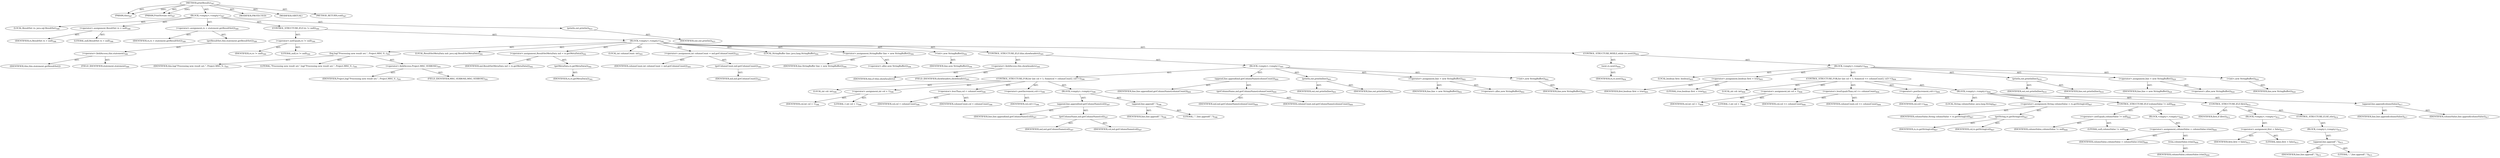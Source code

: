 digraph "printResults" {  
"111669149716" [label = <(METHOD,printResults)<SUB>587</SUB>> ]
"115964117006" [label = <(PARAM,this)<SUB>587</SUB>> ]
"115964117034" [label = <(PARAM,PrintStream out)<SUB>587</SUB>> ]
"25769803855" [label = <(BLOCK,&lt;empty&gt;,&lt;empty&gt;)<SUB>587</SUB>> ]
"94489280543" [label = <(LOCAL,ResultSet rs: java.sql.ResultSet)<SUB>588</SUB>> ]
"30064771417" [label = <(&lt;operator&gt;.assignment,ResultSet rs = null)<SUB>588</SUB>> ]
"68719477004" [label = <(IDENTIFIER,rs,ResultSet rs = null)<SUB>588</SUB>> ]
"90194313266" [label = <(LITERAL,null,ResultSet rs = null)<SUB>588</SUB>> ]
"30064771418" [label = <(&lt;operator&gt;.assignment,rs = statement.getResultSet())<SUB>589</SUB>> ]
"68719477005" [label = <(IDENTIFIER,rs,rs = statement.getResultSet())<SUB>589</SUB>> ]
"30064771419" [label = <(getResultSet,this.statement.getResultSet())<SUB>589</SUB>> ]
"30064771420" [label = <(&lt;operator&gt;.fieldAccess,this.statement)<SUB>589</SUB>> ]
"68719477006" [label = <(IDENTIFIER,this,this.statement.getResultSet())> ]
"55834574940" [label = <(FIELD_IDENTIFIER,statement,statement)<SUB>589</SUB>> ]
"47244640311" [label = <(CONTROL_STRUCTURE,IF,if (rs != null))<SUB>590</SUB>> ]
"30064771421" [label = <(&lt;operator&gt;.notEquals,rs != null)<SUB>590</SUB>> ]
"68719477007" [label = <(IDENTIFIER,rs,rs != null)<SUB>590</SUB>> ]
"90194313267" [label = <(LITERAL,null,rs != null)<SUB>590</SUB>> ]
"25769803856" [label = <(BLOCK,&lt;empty&gt;,&lt;empty&gt;)<SUB>590</SUB>> ]
"30064771422" [label = <(log,log(&quot;Processing new result set.&quot;, Project.MSG_V...)<SUB>591</SUB>> ]
"68719476772" [label = <(IDENTIFIER,this,log(&quot;Processing new result set.&quot;, Project.MSG_V...)<SUB>591</SUB>> ]
"90194313268" [label = <(LITERAL,&quot;Processing new result set.&quot;,log(&quot;Processing new result set.&quot;, Project.MSG_V...)<SUB>591</SUB>> ]
"30064771423" [label = <(&lt;operator&gt;.fieldAccess,Project.MSG_VERBOSE)<SUB>591</SUB>> ]
"68719477008" [label = <(IDENTIFIER,Project,log(&quot;Processing new result set.&quot;, Project.MSG_V...)<SUB>591</SUB>> ]
"55834574941" [label = <(FIELD_IDENTIFIER,MSG_VERBOSE,MSG_VERBOSE)<SUB>591</SUB>> ]
"94489280544" [label = <(LOCAL,ResultSetMetaData md: java.sql.ResultSetMetaData)<SUB>592</SUB>> ]
"30064771424" [label = <(&lt;operator&gt;.assignment,ResultSetMetaData md = rs.getMetaData())<SUB>592</SUB>> ]
"68719477009" [label = <(IDENTIFIER,md,ResultSetMetaData md = rs.getMetaData())<SUB>592</SUB>> ]
"30064771425" [label = <(getMetaData,rs.getMetaData())<SUB>592</SUB>> ]
"68719477010" [label = <(IDENTIFIER,rs,rs.getMetaData())<SUB>592</SUB>> ]
"94489280545" [label = <(LOCAL,int columnCount: int)<SUB>593</SUB>> ]
"30064771426" [label = <(&lt;operator&gt;.assignment,int columnCount = md.getColumnCount())<SUB>593</SUB>> ]
"68719477011" [label = <(IDENTIFIER,columnCount,int columnCount = md.getColumnCount())<SUB>593</SUB>> ]
"30064771427" [label = <(getColumnCount,md.getColumnCount())<SUB>593</SUB>> ]
"68719477012" [label = <(IDENTIFIER,md,md.getColumnCount())<SUB>593</SUB>> ]
"94489280546" [label = <(LOCAL,StringBuffer line: java.lang.StringBuffer)<SUB>594</SUB>> ]
"30064771428" [label = <(&lt;operator&gt;.assignment,StringBuffer line = new StringBuffer())<SUB>594</SUB>> ]
"68719477013" [label = <(IDENTIFIER,line,StringBuffer line = new StringBuffer())<SUB>594</SUB>> ]
"30064771429" [label = <(&lt;operator&gt;.alloc,new StringBuffer())<SUB>594</SUB>> ]
"30064771430" [label = <(&lt;init&gt;,new StringBuffer())<SUB>594</SUB>> ]
"68719477014" [label = <(IDENTIFIER,line,new StringBuffer())<SUB>594</SUB>> ]
"47244640312" [label = <(CONTROL_STRUCTURE,IF,if (this.showheaders))<SUB>595</SUB>> ]
"30064771431" [label = <(&lt;operator&gt;.fieldAccess,this.showheaders)<SUB>595</SUB>> ]
"68719477015" [label = <(IDENTIFIER,this,if (this.showheaders))> ]
"55834574942" [label = <(FIELD_IDENTIFIER,showheaders,showheaders)<SUB>595</SUB>> ]
"25769803857" [label = <(BLOCK,&lt;empty&gt;,&lt;empty&gt;)<SUB>595</SUB>> ]
"47244640313" [label = <(CONTROL_STRUCTURE,FOR,for (int col = 1; Some(col &lt; columnCount); col++))<SUB>596</SUB>> ]
"94489280547" [label = <(LOCAL,int col: int)<SUB>596</SUB>> ]
"30064771432" [label = <(&lt;operator&gt;.assignment,int col = 1)<SUB>596</SUB>> ]
"68719477016" [label = <(IDENTIFIER,col,int col = 1)<SUB>596</SUB>> ]
"90194313269" [label = <(LITERAL,1,int col = 1)<SUB>596</SUB>> ]
"30064771433" [label = <(&lt;operator&gt;.lessThan,col &lt; columnCount)<SUB>596</SUB>> ]
"68719477017" [label = <(IDENTIFIER,col,col &lt; columnCount)<SUB>596</SUB>> ]
"68719477018" [label = <(IDENTIFIER,columnCount,col &lt; columnCount)<SUB>596</SUB>> ]
"30064771434" [label = <(&lt;operator&gt;.postIncrement,col++)<SUB>596</SUB>> ]
"68719477019" [label = <(IDENTIFIER,col,col++)<SUB>596</SUB>> ]
"25769803858" [label = <(BLOCK,&lt;empty&gt;,&lt;empty&gt;)<SUB>596</SUB>> ]
"30064771435" [label = <(append,line.append(md.getColumnName(col)))<SUB>597</SUB>> ]
"68719477020" [label = <(IDENTIFIER,line,line.append(md.getColumnName(col)))<SUB>597</SUB>> ]
"30064771436" [label = <(getColumnName,md.getColumnName(col))<SUB>597</SUB>> ]
"68719477021" [label = <(IDENTIFIER,md,md.getColumnName(col))<SUB>597</SUB>> ]
"68719477022" [label = <(IDENTIFIER,col,md.getColumnName(col))<SUB>597</SUB>> ]
"30064771437" [label = <(append,line.append(&quot;,&quot;))<SUB>598</SUB>> ]
"68719477023" [label = <(IDENTIFIER,line,line.append(&quot;,&quot;))<SUB>598</SUB>> ]
"90194313270" [label = <(LITERAL,&quot;,&quot;,line.append(&quot;,&quot;))<SUB>598</SUB>> ]
"30064771438" [label = <(append,line.append(md.getColumnName(columnCount)))<SUB>600</SUB>> ]
"68719477024" [label = <(IDENTIFIER,line,line.append(md.getColumnName(columnCount)))<SUB>600</SUB>> ]
"30064771439" [label = <(getColumnName,md.getColumnName(columnCount))<SUB>600</SUB>> ]
"68719477025" [label = <(IDENTIFIER,md,md.getColumnName(columnCount))<SUB>600</SUB>> ]
"68719477026" [label = <(IDENTIFIER,columnCount,md.getColumnName(columnCount))<SUB>600</SUB>> ]
"30064771440" [label = <(println,out.println(line))<SUB>601</SUB>> ]
"68719477027" [label = <(IDENTIFIER,out,out.println(line))<SUB>601</SUB>> ]
"68719477028" [label = <(IDENTIFIER,line,out.println(line))<SUB>601</SUB>> ]
"30064771441" [label = <(&lt;operator&gt;.assignment,line = new StringBuffer())<SUB>602</SUB>> ]
"68719477029" [label = <(IDENTIFIER,line,line = new StringBuffer())<SUB>602</SUB>> ]
"30064771442" [label = <(&lt;operator&gt;.alloc,new StringBuffer())<SUB>602</SUB>> ]
"30064771443" [label = <(&lt;init&gt;,new StringBuffer())<SUB>602</SUB>> ]
"68719477030" [label = <(IDENTIFIER,line,new StringBuffer())<SUB>602</SUB>> ]
"47244640314" [label = <(CONTROL_STRUCTURE,WHILE,while (rs.next()))<SUB>604</SUB>> ]
"30064771444" [label = <(next,rs.next())<SUB>604</SUB>> ]
"68719477031" [label = <(IDENTIFIER,rs,rs.next())<SUB>604</SUB>> ]
"25769803859" [label = <(BLOCK,&lt;empty&gt;,&lt;empty&gt;)<SUB>604</SUB>> ]
"94489280548" [label = <(LOCAL,boolean first: boolean)<SUB>605</SUB>> ]
"30064771445" [label = <(&lt;operator&gt;.assignment,boolean first = true)<SUB>605</SUB>> ]
"68719477032" [label = <(IDENTIFIER,first,boolean first = true)<SUB>605</SUB>> ]
"90194313271" [label = <(LITERAL,true,boolean first = true)<SUB>605</SUB>> ]
"47244640315" [label = <(CONTROL_STRUCTURE,FOR,for (int col = 1; Some(col &lt;= columnCount); col++))<SUB>606</SUB>> ]
"94489280549" [label = <(LOCAL,int col: int)<SUB>606</SUB>> ]
"30064771446" [label = <(&lt;operator&gt;.assignment,int col = 1)<SUB>606</SUB>> ]
"68719477033" [label = <(IDENTIFIER,col,int col = 1)<SUB>606</SUB>> ]
"90194313272" [label = <(LITERAL,1,int col = 1)<SUB>606</SUB>> ]
"30064771447" [label = <(&lt;operator&gt;.lessEqualsThan,col &lt;= columnCount)<SUB>606</SUB>> ]
"68719477034" [label = <(IDENTIFIER,col,col &lt;= columnCount)<SUB>606</SUB>> ]
"68719477035" [label = <(IDENTIFIER,columnCount,col &lt;= columnCount)<SUB>606</SUB>> ]
"30064771448" [label = <(&lt;operator&gt;.postIncrement,col++)<SUB>606</SUB>> ]
"68719477036" [label = <(IDENTIFIER,col,col++)<SUB>606</SUB>> ]
"25769803860" [label = <(BLOCK,&lt;empty&gt;,&lt;empty&gt;)<SUB>606</SUB>> ]
"94489280550" [label = <(LOCAL,String columnValue: java.lang.String)<SUB>607</SUB>> ]
"30064771449" [label = <(&lt;operator&gt;.assignment,String columnValue = rs.getString(col))<SUB>607</SUB>> ]
"68719477037" [label = <(IDENTIFIER,columnValue,String columnValue = rs.getString(col))<SUB>607</SUB>> ]
"30064771450" [label = <(getString,rs.getString(col))<SUB>607</SUB>> ]
"68719477038" [label = <(IDENTIFIER,rs,rs.getString(col))<SUB>607</SUB>> ]
"68719477039" [label = <(IDENTIFIER,col,rs.getString(col))<SUB>607</SUB>> ]
"47244640316" [label = <(CONTROL_STRUCTURE,IF,if (columnValue != null))<SUB>608</SUB>> ]
"30064771451" [label = <(&lt;operator&gt;.notEquals,columnValue != null)<SUB>608</SUB>> ]
"68719477040" [label = <(IDENTIFIER,columnValue,columnValue != null)<SUB>608</SUB>> ]
"90194313273" [label = <(LITERAL,null,columnValue != null)<SUB>608</SUB>> ]
"25769803861" [label = <(BLOCK,&lt;empty&gt;,&lt;empty&gt;)<SUB>608</SUB>> ]
"30064771452" [label = <(&lt;operator&gt;.assignment,columnValue = columnValue.trim())<SUB>609</SUB>> ]
"68719477041" [label = <(IDENTIFIER,columnValue,columnValue = columnValue.trim())<SUB>609</SUB>> ]
"30064771453" [label = <(trim,columnValue.trim())<SUB>609</SUB>> ]
"68719477042" [label = <(IDENTIFIER,columnValue,columnValue.trim())<SUB>609</SUB>> ]
"47244640317" [label = <(CONTROL_STRUCTURE,IF,if (first))<SUB>612</SUB>> ]
"68719477043" [label = <(IDENTIFIER,first,if (first))<SUB>612</SUB>> ]
"25769803862" [label = <(BLOCK,&lt;empty&gt;,&lt;empty&gt;)<SUB>612</SUB>> ]
"30064771454" [label = <(&lt;operator&gt;.assignment,first = false)<SUB>613</SUB>> ]
"68719477044" [label = <(IDENTIFIER,first,first = false)<SUB>613</SUB>> ]
"90194313274" [label = <(LITERAL,false,first = false)<SUB>613</SUB>> ]
"47244640318" [label = <(CONTROL_STRUCTURE,ELSE,else)<SUB>614</SUB>> ]
"25769803863" [label = <(BLOCK,&lt;empty&gt;,&lt;empty&gt;)<SUB>614</SUB>> ]
"30064771455" [label = <(append,line.append(&quot;,&quot;))<SUB>615</SUB>> ]
"68719477045" [label = <(IDENTIFIER,line,line.append(&quot;,&quot;))<SUB>615</SUB>> ]
"90194313275" [label = <(LITERAL,&quot;,&quot;,line.append(&quot;,&quot;))<SUB>615</SUB>> ]
"30064771456" [label = <(append,line.append(columnValue))<SUB>617</SUB>> ]
"68719477046" [label = <(IDENTIFIER,line,line.append(columnValue))<SUB>617</SUB>> ]
"68719477047" [label = <(IDENTIFIER,columnValue,line.append(columnValue))<SUB>617</SUB>> ]
"30064771457" [label = <(println,out.println(line))<SUB>619</SUB>> ]
"68719477048" [label = <(IDENTIFIER,out,out.println(line))<SUB>619</SUB>> ]
"68719477049" [label = <(IDENTIFIER,line,out.println(line))<SUB>619</SUB>> ]
"30064771458" [label = <(&lt;operator&gt;.assignment,line = new StringBuffer())<SUB>620</SUB>> ]
"68719477050" [label = <(IDENTIFIER,line,line = new StringBuffer())<SUB>620</SUB>> ]
"30064771459" [label = <(&lt;operator&gt;.alloc,new StringBuffer())<SUB>620</SUB>> ]
"30064771460" [label = <(&lt;init&gt;,new StringBuffer())<SUB>620</SUB>> ]
"68719477051" [label = <(IDENTIFIER,line,new StringBuffer())<SUB>620</SUB>> ]
"30064771461" [label = <(println,out.println())<SUB>623</SUB>> ]
"68719477052" [label = <(IDENTIFIER,out,out.println())<SUB>623</SUB>> ]
"133143986238" [label = <(MODIFIER,PROTECTED)> ]
"133143986239" [label = <(MODIFIER,VIRTUAL)> ]
"128849018900" [label = <(METHOD_RETURN,void)<SUB>587</SUB>> ]
  "111669149716" -> "115964117006"  [ label = "AST: "] 
  "111669149716" -> "115964117034"  [ label = "AST: "] 
  "111669149716" -> "25769803855"  [ label = "AST: "] 
  "111669149716" -> "133143986238"  [ label = "AST: "] 
  "111669149716" -> "133143986239"  [ label = "AST: "] 
  "111669149716" -> "128849018900"  [ label = "AST: "] 
  "25769803855" -> "94489280543"  [ label = "AST: "] 
  "25769803855" -> "30064771417"  [ label = "AST: "] 
  "25769803855" -> "30064771418"  [ label = "AST: "] 
  "25769803855" -> "47244640311"  [ label = "AST: "] 
  "25769803855" -> "30064771461"  [ label = "AST: "] 
  "30064771417" -> "68719477004"  [ label = "AST: "] 
  "30064771417" -> "90194313266"  [ label = "AST: "] 
  "30064771418" -> "68719477005"  [ label = "AST: "] 
  "30064771418" -> "30064771419"  [ label = "AST: "] 
  "30064771419" -> "30064771420"  [ label = "AST: "] 
  "30064771420" -> "68719477006"  [ label = "AST: "] 
  "30064771420" -> "55834574940"  [ label = "AST: "] 
  "47244640311" -> "30064771421"  [ label = "AST: "] 
  "47244640311" -> "25769803856"  [ label = "AST: "] 
  "30064771421" -> "68719477007"  [ label = "AST: "] 
  "30064771421" -> "90194313267"  [ label = "AST: "] 
  "25769803856" -> "30064771422"  [ label = "AST: "] 
  "25769803856" -> "94489280544"  [ label = "AST: "] 
  "25769803856" -> "30064771424"  [ label = "AST: "] 
  "25769803856" -> "94489280545"  [ label = "AST: "] 
  "25769803856" -> "30064771426"  [ label = "AST: "] 
  "25769803856" -> "94489280546"  [ label = "AST: "] 
  "25769803856" -> "30064771428"  [ label = "AST: "] 
  "25769803856" -> "30064771430"  [ label = "AST: "] 
  "25769803856" -> "47244640312"  [ label = "AST: "] 
  "25769803856" -> "47244640314"  [ label = "AST: "] 
  "30064771422" -> "68719476772"  [ label = "AST: "] 
  "30064771422" -> "90194313268"  [ label = "AST: "] 
  "30064771422" -> "30064771423"  [ label = "AST: "] 
  "30064771423" -> "68719477008"  [ label = "AST: "] 
  "30064771423" -> "55834574941"  [ label = "AST: "] 
  "30064771424" -> "68719477009"  [ label = "AST: "] 
  "30064771424" -> "30064771425"  [ label = "AST: "] 
  "30064771425" -> "68719477010"  [ label = "AST: "] 
  "30064771426" -> "68719477011"  [ label = "AST: "] 
  "30064771426" -> "30064771427"  [ label = "AST: "] 
  "30064771427" -> "68719477012"  [ label = "AST: "] 
  "30064771428" -> "68719477013"  [ label = "AST: "] 
  "30064771428" -> "30064771429"  [ label = "AST: "] 
  "30064771430" -> "68719477014"  [ label = "AST: "] 
  "47244640312" -> "30064771431"  [ label = "AST: "] 
  "47244640312" -> "25769803857"  [ label = "AST: "] 
  "30064771431" -> "68719477015"  [ label = "AST: "] 
  "30064771431" -> "55834574942"  [ label = "AST: "] 
  "25769803857" -> "47244640313"  [ label = "AST: "] 
  "25769803857" -> "30064771438"  [ label = "AST: "] 
  "25769803857" -> "30064771440"  [ label = "AST: "] 
  "25769803857" -> "30064771441"  [ label = "AST: "] 
  "25769803857" -> "30064771443"  [ label = "AST: "] 
  "47244640313" -> "94489280547"  [ label = "AST: "] 
  "47244640313" -> "30064771432"  [ label = "AST: "] 
  "47244640313" -> "30064771433"  [ label = "AST: "] 
  "47244640313" -> "30064771434"  [ label = "AST: "] 
  "47244640313" -> "25769803858"  [ label = "AST: "] 
  "30064771432" -> "68719477016"  [ label = "AST: "] 
  "30064771432" -> "90194313269"  [ label = "AST: "] 
  "30064771433" -> "68719477017"  [ label = "AST: "] 
  "30064771433" -> "68719477018"  [ label = "AST: "] 
  "30064771434" -> "68719477019"  [ label = "AST: "] 
  "25769803858" -> "30064771435"  [ label = "AST: "] 
  "25769803858" -> "30064771437"  [ label = "AST: "] 
  "30064771435" -> "68719477020"  [ label = "AST: "] 
  "30064771435" -> "30064771436"  [ label = "AST: "] 
  "30064771436" -> "68719477021"  [ label = "AST: "] 
  "30064771436" -> "68719477022"  [ label = "AST: "] 
  "30064771437" -> "68719477023"  [ label = "AST: "] 
  "30064771437" -> "90194313270"  [ label = "AST: "] 
  "30064771438" -> "68719477024"  [ label = "AST: "] 
  "30064771438" -> "30064771439"  [ label = "AST: "] 
  "30064771439" -> "68719477025"  [ label = "AST: "] 
  "30064771439" -> "68719477026"  [ label = "AST: "] 
  "30064771440" -> "68719477027"  [ label = "AST: "] 
  "30064771440" -> "68719477028"  [ label = "AST: "] 
  "30064771441" -> "68719477029"  [ label = "AST: "] 
  "30064771441" -> "30064771442"  [ label = "AST: "] 
  "30064771443" -> "68719477030"  [ label = "AST: "] 
  "47244640314" -> "30064771444"  [ label = "AST: "] 
  "47244640314" -> "25769803859"  [ label = "AST: "] 
  "30064771444" -> "68719477031"  [ label = "AST: "] 
  "25769803859" -> "94489280548"  [ label = "AST: "] 
  "25769803859" -> "30064771445"  [ label = "AST: "] 
  "25769803859" -> "47244640315"  [ label = "AST: "] 
  "25769803859" -> "30064771457"  [ label = "AST: "] 
  "25769803859" -> "30064771458"  [ label = "AST: "] 
  "25769803859" -> "30064771460"  [ label = "AST: "] 
  "30064771445" -> "68719477032"  [ label = "AST: "] 
  "30064771445" -> "90194313271"  [ label = "AST: "] 
  "47244640315" -> "94489280549"  [ label = "AST: "] 
  "47244640315" -> "30064771446"  [ label = "AST: "] 
  "47244640315" -> "30064771447"  [ label = "AST: "] 
  "47244640315" -> "30064771448"  [ label = "AST: "] 
  "47244640315" -> "25769803860"  [ label = "AST: "] 
  "30064771446" -> "68719477033"  [ label = "AST: "] 
  "30064771446" -> "90194313272"  [ label = "AST: "] 
  "30064771447" -> "68719477034"  [ label = "AST: "] 
  "30064771447" -> "68719477035"  [ label = "AST: "] 
  "30064771448" -> "68719477036"  [ label = "AST: "] 
  "25769803860" -> "94489280550"  [ label = "AST: "] 
  "25769803860" -> "30064771449"  [ label = "AST: "] 
  "25769803860" -> "47244640316"  [ label = "AST: "] 
  "25769803860" -> "47244640317"  [ label = "AST: "] 
  "25769803860" -> "30064771456"  [ label = "AST: "] 
  "30064771449" -> "68719477037"  [ label = "AST: "] 
  "30064771449" -> "30064771450"  [ label = "AST: "] 
  "30064771450" -> "68719477038"  [ label = "AST: "] 
  "30064771450" -> "68719477039"  [ label = "AST: "] 
  "47244640316" -> "30064771451"  [ label = "AST: "] 
  "47244640316" -> "25769803861"  [ label = "AST: "] 
  "30064771451" -> "68719477040"  [ label = "AST: "] 
  "30064771451" -> "90194313273"  [ label = "AST: "] 
  "25769803861" -> "30064771452"  [ label = "AST: "] 
  "30064771452" -> "68719477041"  [ label = "AST: "] 
  "30064771452" -> "30064771453"  [ label = "AST: "] 
  "30064771453" -> "68719477042"  [ label = "AST: "] 
  "47244640317" -> "68719477043"  [ label = "AST: "] 
  "47244640317" -> "25769803862"  [ label = "AST: "] 
  "47244640317" -> "47244640318"  [ label = "AST: "] 
  "25769803862" -> "30064771454"  [ label = "AST: "] 
  "30064771454" -> "68719477044"  [ label = "AST: "] 
  "30064771454" -> "90194313274"  [ label = "AST: "] 
  "47244640318" -> "25769803863"  [ label = "AST: "] 
  "25769803863" -> "30064771455"  [ label = "AST: "] 
  "30064771455" -> "68719477045"  [ label = "AST: "] 
  "30064771455" -> "90194313275"  [ label = "AST: "] 
  "30064771456" -> "68719477046"  [ label = "AST: "] 
  "30064771456" -> "68719477047"  [ label = "AST: "] 
  "30064771457" -> "68719477048"  [ label = "AST: "] 
  "30064771457" -> "68719477049"  [ label = "AST: "] 
  "30064771458" -> "68719477050"  [ label = "AST: "] 
  "30064771458" -> "30064771459"  [ label = "AST: "] 
  "30064771460" -> "68719477051"  [ label = "AST: "] 
  "30064771461" -> "68719477052"  [ label = "AST: "] 
  "111669149716" -> "115964117006"  [ label = "DDG: "] 
  "111669149716" -> "115964117034"  [ label = "DDG: "] 
}
